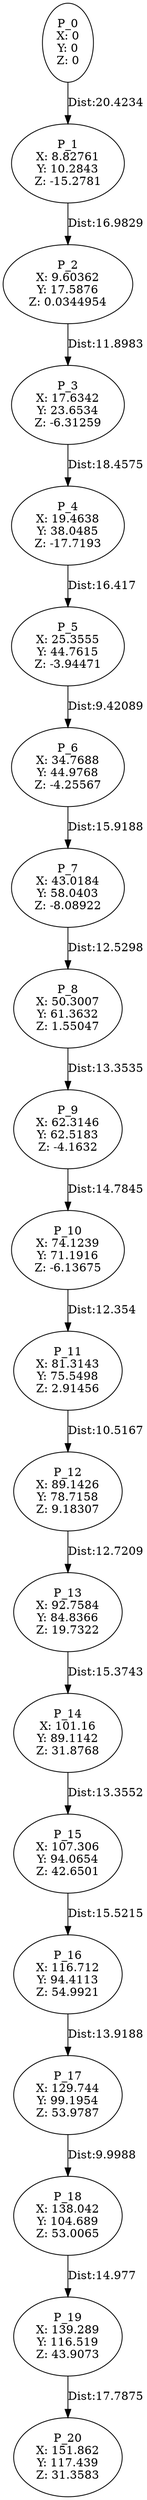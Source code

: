 digraph {
Platform_0 [
label = "P_0
X: 0
Y: 0
Z: 0"
pos = "0,0!"
]
Platform_1 [
label = "P_1
X: 8.82761
Y: 10.2843
Z: -15.2781"
pos = "200,160!"
]
Platform_0 -> Platform_1[ label = "Dist:20.4234" ]
Platform_2 [
label = "P_2
X: 9.60362
Y: 17.5876
Z: 0.0344954"
pos = "340,180!"
]
Platform_1 -> Platform_2[ label = "Dist:16.9829" ]
Platform_3 [
label = "P_3
X: 17.6342
Y: 23.6534
Z: -6.31259"
pos = "460,340!"
]
Platform_2 -> Platform_3[ label = "Dist:11.8983" ]
Platform_4 [
label = "P_4
X: 19.4638
Y: 38.0485
Z: -17.7193"
pos = "760,380!"
]
Platform_3 -> Platform_4[ label = "Dist:18.4575" ]
Platform_5 [
label = "P_5
X: 25.3555
Y: 44.7615
Z: -3.94471"
pos = "880,500!"
]
Platform_4 -> Platform_5[ label = "Dist:16.417" ]
Platform_6 [
label = "P_6
X: 34.7688
Y: 44.9768
Z: -4.25567"
pos = "880,680!"
]
Platform_5 -> Platform_6[ label = "Dist:9.42089" ]
Platform_7 [
label = "P_7
X: 43.0184
Y: 58.0403
Z: -8.08922"
pos = "1160,860!"
]
Platform_6 -> Platform_7[ label = "Dist:15.9188" ]
Platform_8 [
label = "P_8
X: 50.3007
Y: 61.3632
Z: 1.55047"
pos = "1220,1000!"
]
Platform_7 -> Platform_8[ label = "Dist:12.5298" ]
Platform_9 [
label = "P_9
X: 62.3146
Y: 62.5183
Z: -4.1632"
pos = "1240,1240!"
]
Platform_8 -> Platform_9[ label = "Dist:13.3535" ]
Platform_10 [
label = "P_10
X: 74.1239
Y: 71.1916
Z: -6.13675"
pos = "1420,1480!"
]
Platform_9 -> Platform_10[ label = "Dist:14.7845" ]
Platform_11 [
label = "P_11
X: 81.3143
Y: 75.5498
Z: 2.91456"
pos = "1500,1620!"
]
Platform_10 -> Platform_11[ label = "Dist:12.354" ]
Platform_12 [
label = "P_12
X: 89.1426
Y: 78.7158
Z: 9.18307"
pos = "1560,1780!"
]
Platform_11 -> Platform_12[ label = "Dist:10.5167" ]
Platform_13 [
label = "P_13
X: 92.7584
Y: 84.8366
Z: 19.7322"
pos = "1680,1840!"
]
Platform_12 -> Platform_13[ label = "Dist:12.7209" ]
Platform_14 [
label = "P_14
X: 101.16
Y: 89.1142
Z: 31.8768"
pos = "1780,2020!"
]
Platform_13 -> Platform_14[ label = "Dist:15.3743" ]
Platform_15 [
label = "P_15
X: 107.306
Y: 94.0654
Z: 42.6501"
pos = "1880,2140!"
]
Platform_14 -> Platform_15[ label = "Dist:13.3552" ]
Platform_16 [
label = "P_16
X: 116.712
Y: 94.4113
Z: 54.9921"
pos = "1880,2320!"
]
Platform_15 -> Platform_16[ label = "Dist:15.5215" ]
Platform_17 [
label = "P_17
X: 129.744
Y: 99.1954
Z: 53.9787"
pos = "1980,2580!"
]
Platform_16 -> Platform_17[ label = "Dist:13.9188" ]
Platform_18 [
label = "P_18
X: 138.042
Y: 104.689
Z: 53.0065"
pos = "2080,2760!"
]
Platform_17 -> Platform_18[ label = "Dist:9.9988" ]
Platform_19 [
label = "P_19
X: 139.289
Y: 116.519
Z: 43.9073"
pos = "2320,2780!"
]
Platform_18 -> Platform_19[ label = "Dist:14.977" ]
Platform_20 [
label = "P_20
X: 151.862
Y: 117.439
Z: 31.3583"
pos = "2340,3020!"
]
Platform_19 -> Platform_20[ label = "Dist:17.7875" ]
}
